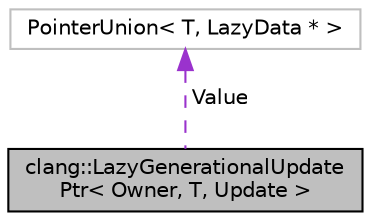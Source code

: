 digraph "clang::LazyGenerationalUpdatePtr&lt; Owner, T, Update &gt;"
{
 // LATEX_PDF_SIZE
  bgcolor="transparent";
  edge [fontname="Helvetica",fontsize="10",labelfontname="Helvetica",labelfontsize="10"];
  node [fontname="Helvetica",fontsize="10",shape=record];
  Node1 [label="clang::LazyGenerationalUpdate\lPtr\< Owner, T, Update \>",height=0.2,width=0.4,color="black", fillcolor="grey75", style="filled", fontcolor="black",tooltip="A lazy value (of type T) that is within an AST node of type Owner, where the value might change in la..."];
  Node2 -> Node1 [dir="back",color="darkorchid3",fontsize="10",style="dashed",label=" Value" ,fontname="Helvetica"];
  Node2 [label="PointerUnion\< T, LazyData * \>",height=0.2,width=0.4,color="grey75",tooltip=" "];
}
